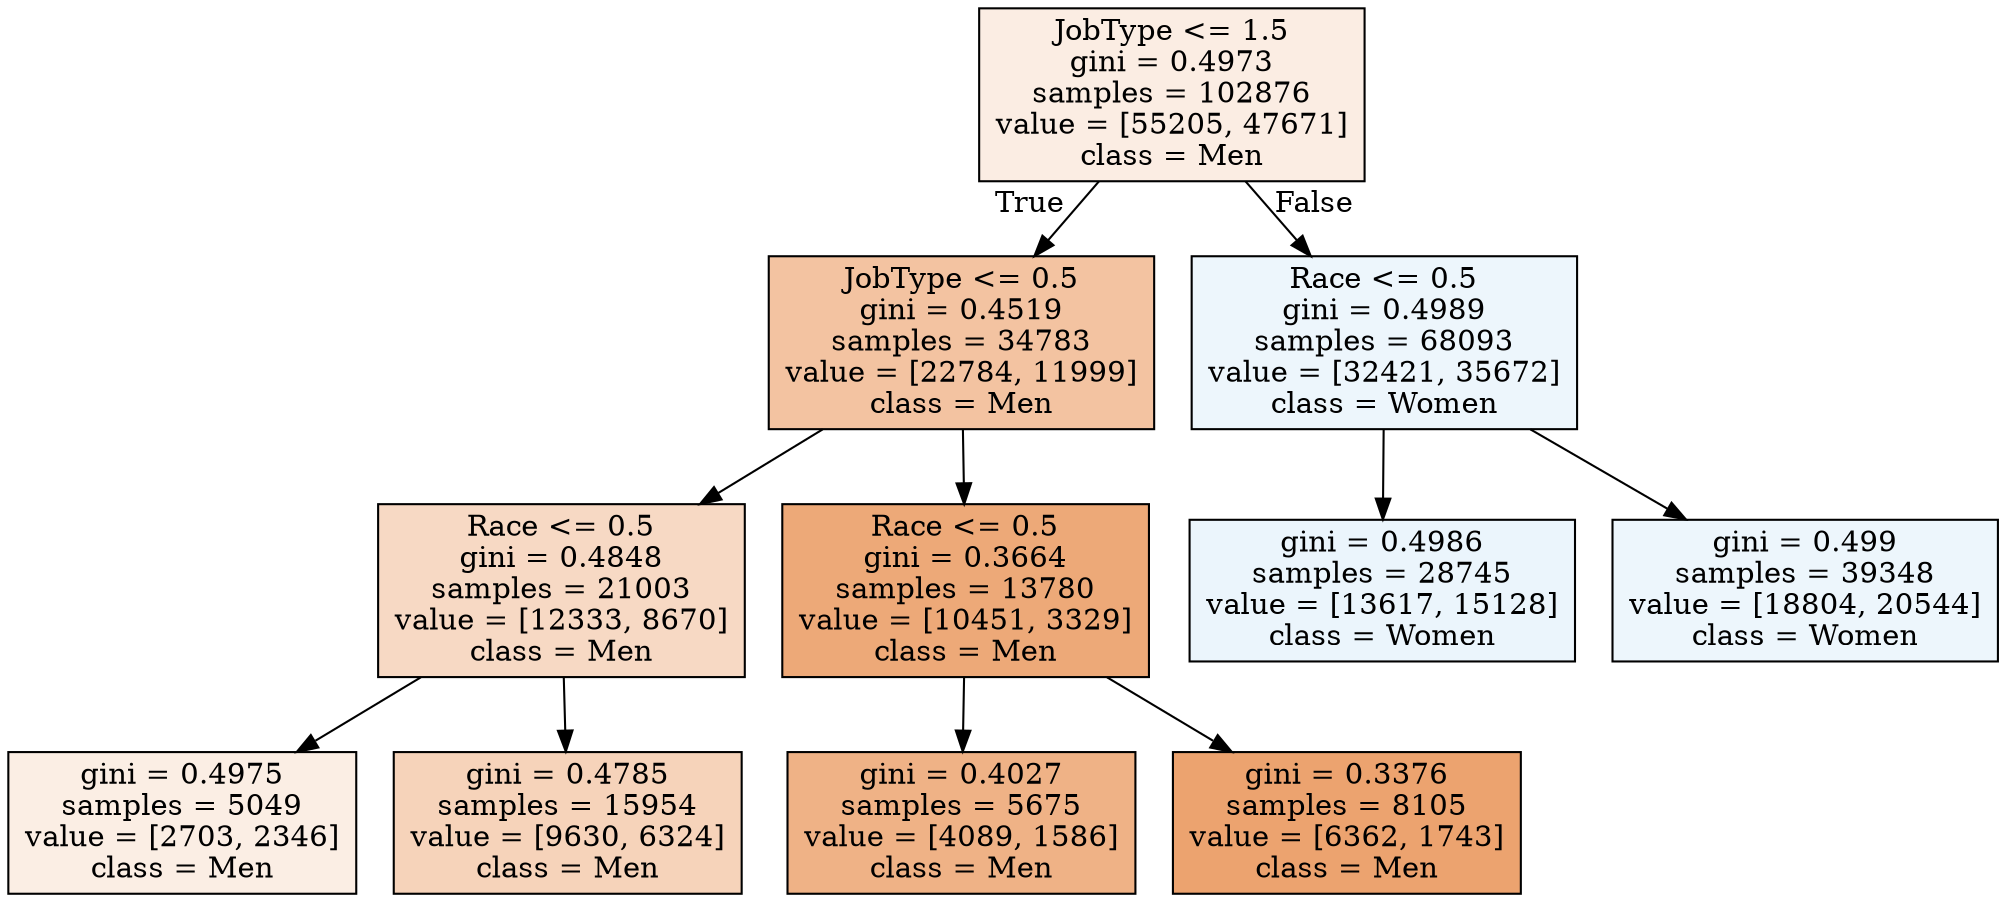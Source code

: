 digraph Tree {
node [shape=box, style="filled", color="black"] ;
0 [label="JobType <= 1.5\ngini = 0.4973\nsamples = 102876\nvalue = [55205, 47671]\nclass = Men", fillcolor="#e5813923"] ;
1 [label="JobType <= 0.5\ngini = 0.4519\nsamples = 34783\nvalue = [22784, 11999]\nclass = Men", fillcolor="#e5813979"] ;
0 -> 1 [labeldistance=2.5, labelangle=45, headlabel="True"] ;
2 [label="Race <= 0.5\ngini = 0.4848\nsamples = 21003\nvalue = [12333, 8670]\nclass = Men", fillcolor="#e581394c"] ;
1 -> 2 ;
3 [label="gini = 0.4975\nsamples = 5049\nvalue = [2703, 2346]\nclass = Men", fillcolor="#e5813922"] ;
2 -> 3 ;
4 [label="gini = 0.4785\nsamples = 15954\nvalue = [9630, 6324]\nclass = Men", fillcolor="#e5813958"] ;
2 -> 4 ;
5 [label="Race <= 0.5\ngini = 0.3664\nsamples = 13780\nvalue = [10451, 3329]\nclass = Men", fillcolor="#e58139ae"] ;
1 -> 5 ;
6 [label="gini = 0.4027\nsamples = 5675\nvalue = [4089, 1586]\nclass = Men", fillcolor="#e581399c"] ;
5 -> 6 ;
7 [label="gini = 0.3376\nsamples = 8105\nvalue = [6362, 1743]\nclass = Men", fillcolor="#e58139b9"] ;
5 -> 7 ;
8 [label="Race <= 0.5\ngini = 0.4989\nsamples = 68093\nvalue = [32421, 35672]\nclass = Women", fillcolor="#399de517"] ;
0 -> 8 [labeldistance=2.5, labelangle=-45, headlabel="False"] ;
9 [label="gini = 0.4986\nsamples = 28745\nvalue = [13617, 15128]\nclass = Women", fillcolor="#399de519"] ;
8 -> 9 ;
10 [label="gini = 0.499\nsamples = 39348\nvalue = [18804, 20544]\nclass = Women", fillcolor="#399de516"] ;
8 -> 10 ;
}